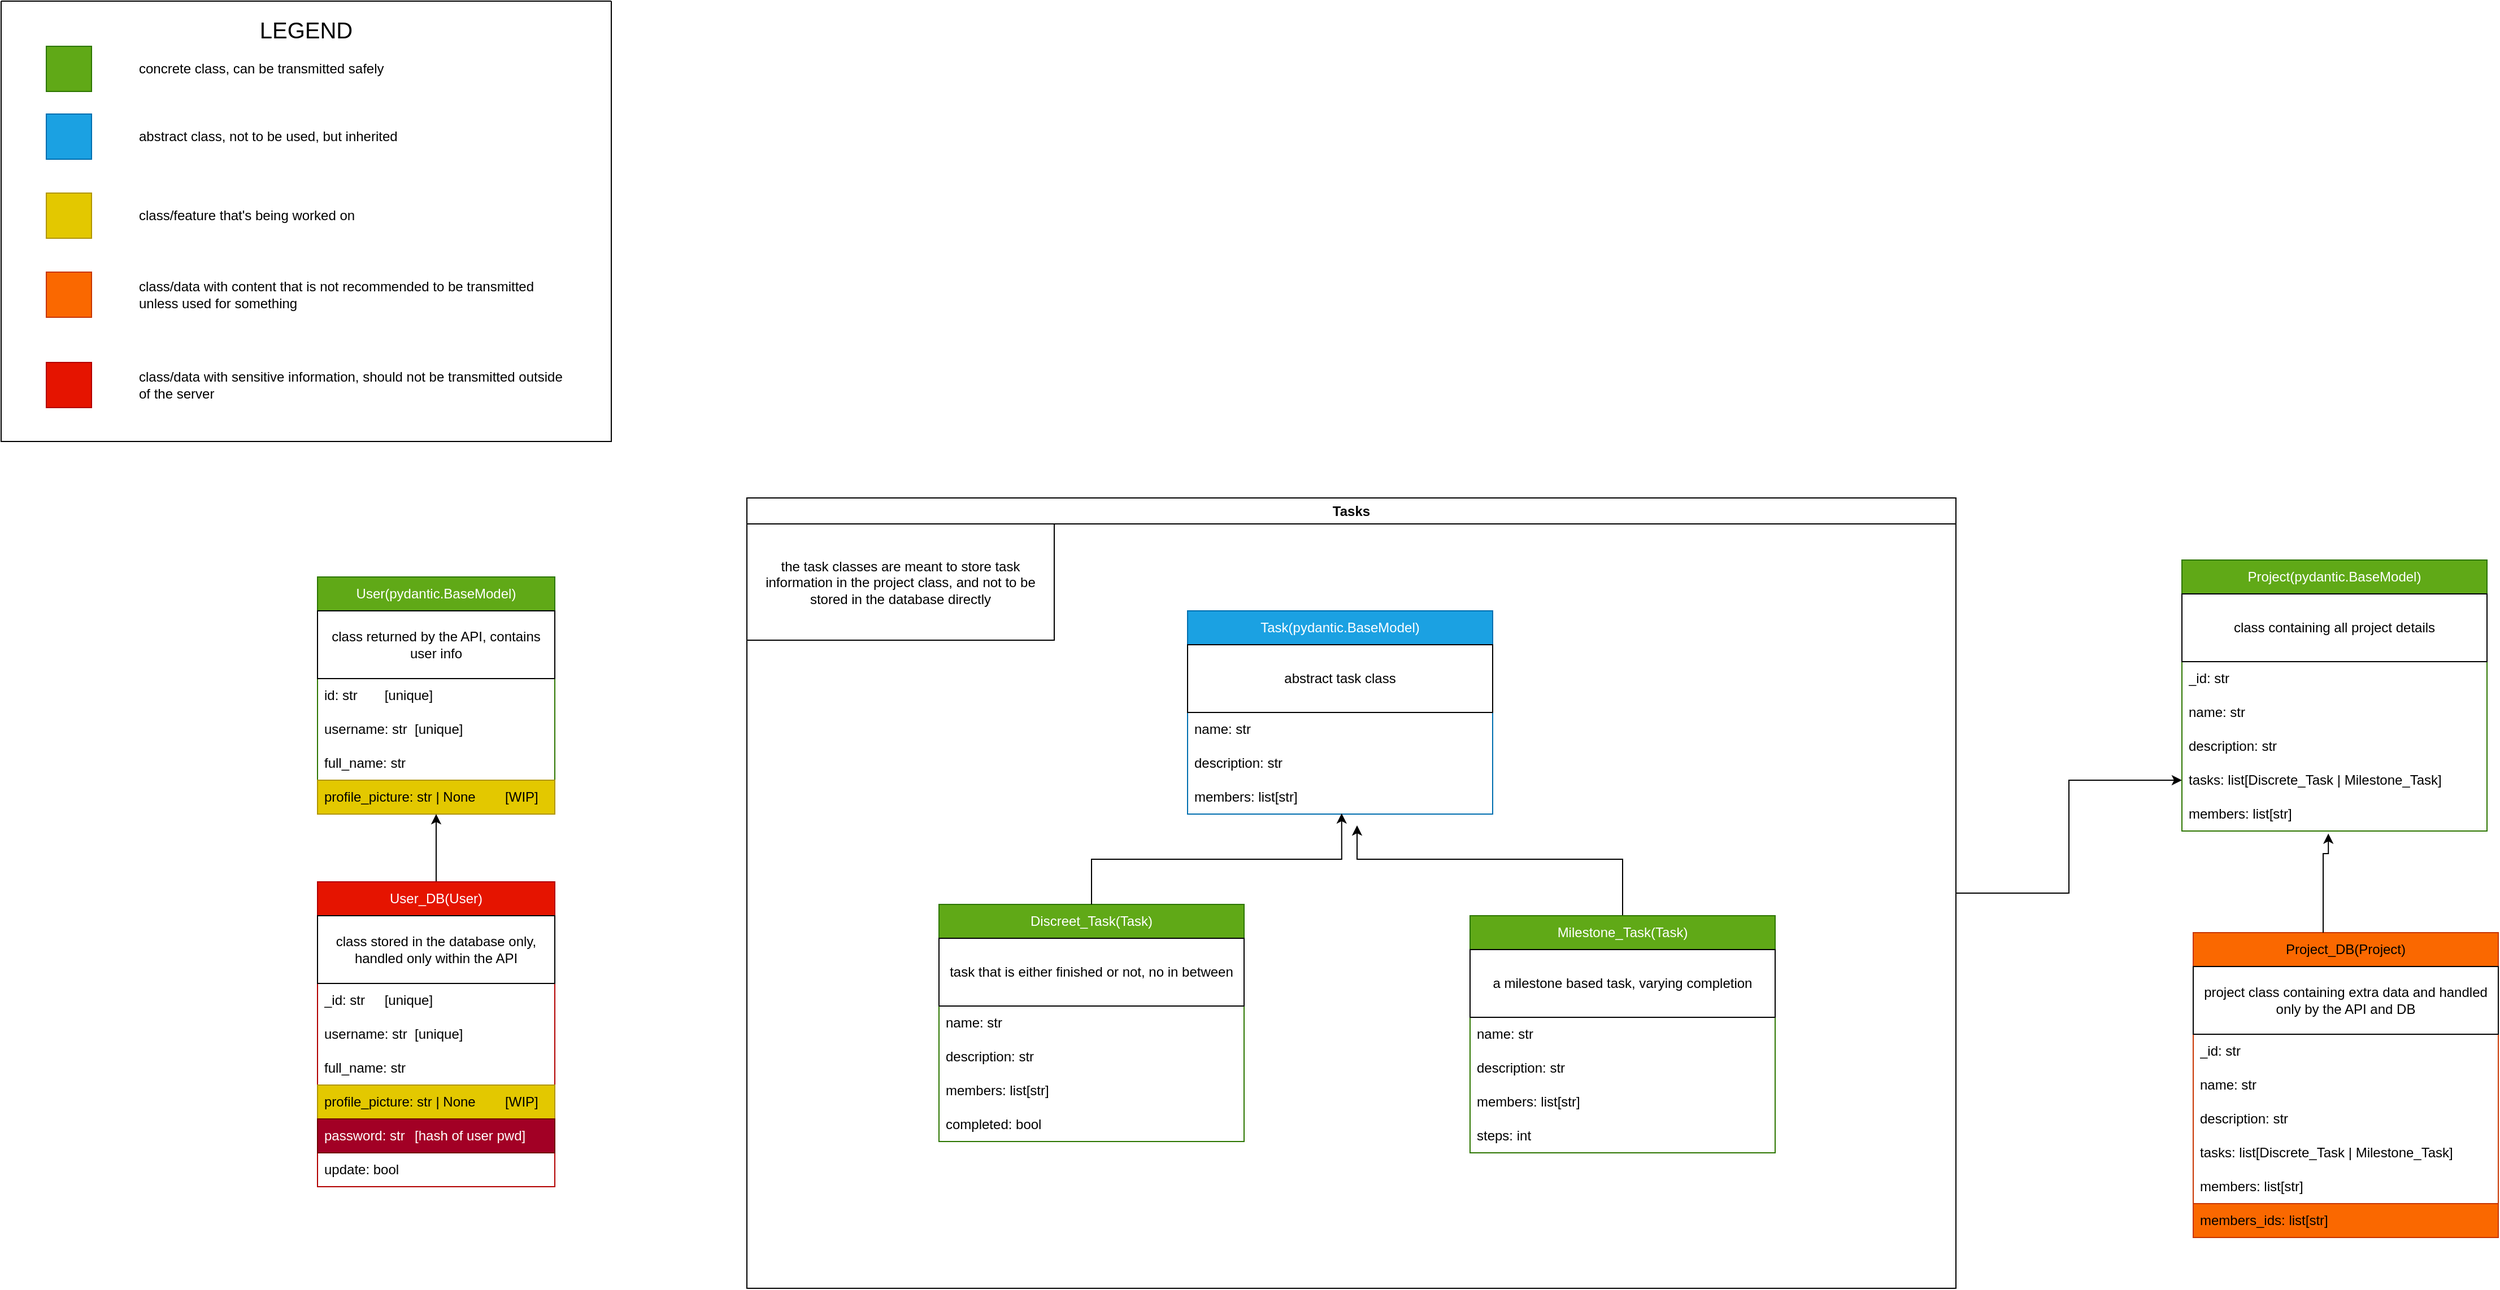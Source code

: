 <mxfile>
    <diagram name="Page-1" id="DlA_o81PhtzBPM63wzH7">
        <mxGraphModel dx="1754" dy="1269" grid="1" gridSize="10" guides="1" tooltips="1" connect="1" arrows="1" fold="1" page="0" pageScale="1" pageWidth="1169" pageHeight="827" math="0" shadow="0">
            <root>
                <mxCell id="0"/>
                <mxCell id="1" parent="0"/>
                <mxCell id="KGbFr2W1UHOio2lkcihP-109" style="edgeStyle=orthogonalEdgeStyle;rounded=0;orthogonalLoop=1;jettySize=auto;html=1;entryX=0;entryY=0.5;entryDx=0;entryDy=0;" parent="1" source="KGbFr2W1UHOio2lkcihP-46" target="KGbFr2W1UHOio2lkcihP-95" edge="1">
                    <mxGeometry relative="1" as="geometry"/>
                </mxCell>
                <mxCell id="KGbFr2W1UHOio2lkcihP-46" value="Tasks&lt;br&gt;" style="swimlane;whiteSpace=wrap;html=1;" parent="1" vertex="1">
                    <mxGeometry x="440" y="10" width="1070" height="700" as="geometry">
                        <mxRectangle x="460" y="20" width="140" height="30" as="alternateBounds"/>
                    </mxGeometry>
                </mxCell>
                <mxCell id="KGbFr2W1UHOio2lkcihP-26" value="Task(pydantic.BaseModel)" style="swimlane;fontStyle=0;childLayout=stackLayout;horizontal=1;startSize=30;horizontalStack=0;resizeParent=1;resizeParentMax=0;resizeLast=0;collapsible=1;marginBottom=0;whiteSpace=wrap;html=1;fillColor=#1ba1e2;fontColor=#ffffff;strokeColor=#006EAF;" parent="KGbFr2W1UHOio2lkcihP-46" vertex="1">
                    <mxGeometry x="390" y="100" width="270" height="180" as="geometry"/>
                </mxCell>
                <mxCell id="KGbFr2W1UHOio2lkcihP-30" value="abstract task class" style="rounded=0;whiteSpace=wrap;html=1;" parent="KGbFr2W1UHOio2lkcihP-26" vertex="1">
                    <mxGeometry y="30" width="270" height="60" as="geometry"/>
                </mxCell>
                <mxCell id="KGbFr2W1UHOio2lkcihP-27" value="name: str" style="text;strokeColor=none;fillColor=none;align=left;verticalAlign=middle;spacingLeft=4;spacingRight=4;overflow=hidden;points=[[0,0.5],[1,0.5]];portConstraint=eastwest;rotatable=0;whiteSpace=wrap;html=1;" parent="KGbFr2W1UHOio2lkcihP-26" vertex="1">
                    <mxGeometry y="90" width="270" height="30" as="geometry"/>
                </mxCell>
                <mxCell id="KGbFr2W1UHOio2lkcihP-28" value="description: str" style="text;strokeColor=none;fillColor=none;align=left;verticalAlign=middle;spacingLeft=4;spacingRight=4;overflow=hidden;points=[[0,0.5],[1,0.5]];portConstraint=eastwest;rotatable=0;whiteSpace=wrap;html=1;" parent="KGbFr2W1UHOio2lkcihP-26" vertex="1">
                    <mxGeometry y="120" width="270" height="30" as="geometry"/>
                </mxCell>
                <mxCell id="KGbFr2W1UHOio2lkcihP-31" value="members: list[str]" style="text;strokeColor=none;fillColor=none;align=left;verticalAlign=middle;spacingLeft=4;spacingRight=4;overflow=hidden;points=[[0,0.5],[1,0.5]];portConstraint=eastwest;rotatable=0;whiteSpace=wrap;html=1;" parent="KGbFr2W1UHOio2lkcihP-26" vertex="1">
                    <mxGeometry y="150" width="270" height="30" as="geometry"/>
                </mxCell>
                <mxCell id="KGbFr2W1UHOio2lkcihP-32" value="Discreet_Task(Task)" style="swimlane;fontStyle=0;childLayout=stackLayout;horizontal=1;startSize=30;horizontalStack=0;resizeParent=1;resizeParentMax=0;resizeLast=0;collapsible=1;marginBottom=0;whiteSpace=wrap;html=1;fillColor=#60a917;strokeColor=#2D7600;fontColor=#ffffff;" parent="KGbFr2W1UHOio2lkcihP-46" vertex="1">
                    <mxGeometry x="170" y="360" width="270" height="210" as="geometry"/>
                </mxCell>
                <mxCell id="KGbFr2W1UHOio2lkcihP-33" value="task that is either finished or not, no in between" style="rounded=0;whiteSpace=wrap;html=1;" parent="KGbFr2W1UHOio2lkcihP-32" vertex="1">
                    <mxGeometry y="30" width="270" height="60" as="geometry"/>
                </mxCell>
                <mxCell id="KGbFr2W1UHOio2lkcihP-34" value="name: str" style="text;strokeColor=none;fillColor=none;align=left;verticalAlign=middle;spacingLeft=4;spacingRight=4;overflow=hidden;points=[[0,0.5],[1,0.5]];portConstraint=eastwest;rotatable=0;whiteSpace=wrap;html=1;" parent="KGbFr2W1UHOio2lkcihP-32" vertex="1">
                    <mxGeometry y="90" width="270" height="30" as="geometry"/>
                </mxCell>
                <mxCell id="KGbFr2W1UHOio2lkcihP-35" value="description: str" style="text;strokeColor=none;fillColor=none;align=left;verticalAlign=middle;spacingLeft=4;spacingRight=4;overflow=hidden;points=[[0,0.5],[1,0.5]];portConstraint=eastwest;rotatable=0;whiteSpace=wrap;html=1;" parent="KGbFr2W1UHOio2lkcihP-32" vertex="1">
                    <mxGeometry y="120" width="270" height="30" as="geometry"/>
                </mxCell>
                <mxCell id="KGbFr2W1UHOio2lkcihP-36" value="members: list[str]" style="text;strokeColor=none;fillColor=none;align=left;verticalAlign=middle;spacingLeft=4;spacingRight=4;overflow=hidden;points=[[0,0.5],[1,0.5]];portConstraint=eastwest;rotatable=0;whiteSpace=wrap;html=1;" parent="KGbFr2W1UHOio2lkcihP-32" vertex="1">
                    <mxGeometry y="150" width="270" height="30" as="geometry"/>
                </mxCell>
                <mxCell id="KGbFr2W1UHOio2lkcihP-37" value="completed: bool" style="text;strokeColor=none;fillColor=none;align=left;verticalAlign=middle;spacingLeft=4;spacingRight=4;overflow=hidden;points=[[0,0.5],[1,0.5]];portConstraint=eastwest;rotatable=0;whiteSpace=wrap;html=1;" parent="KGbFr2W1UHOio2lkcihP-32" vertex="1">
                    <mxGeometry y="180" width="270" height="30" as="geometry"/>
                </mxCell>
                <mxCell id="KGbFr2W1UHOio2lkcihP-45" style="edgeStyle=orthogonalEdgeStyle;rounded=0;orthogonalLoop=1;jettySize=auto;html=1;" parent="KGbFr2W1UHOio2lkcihP-46" source="KGbFr2W1UHOio2lkcihP-38" edge="1">
                    <mxGeometry relative="1" as="geometry">
                        <mxPoint x="540" y="290" as="targetPoint"/>
                        <Array as="points">
                            <mxPoint x="775" y="320"/>
                            <mxPoint x="540" y="320"/>
                        </Array>
                    </mxGeometry>
                </mxCell>
                <mxCell id="KGbFr2W1UHOio2lkcihP-38" value="Milestone_Task(Task)" style="swimlane;fontStyle=0;childLayout=stackLayout;horizontal=1;startSize=30;horizontalStack=0;resizeParent=1;resizeParentMax=0;resizeLast=0;collapsible=1;marginBottom=0;whiteSpace=wrap;html=1;fillColor=#60a917;strokeColor=#2D7600;fontColor=#ffffff;" parent="KGbFr2W1UHOio2lkcihP-46" vertex="1">
                    <mxGeometry x="640" y="370" width="270" height="210" as="geometry"/>
                </mxCell>
                <mxCell id="KGbFr2W1UHOio2lkcihP-39" value="a milestone based task, varying completion" style="rounded=0;whiteSpace=wrap;html=1;" parent="KGbFr2W1UHOio2lkcihP-38" vertex="1">
                    <mxGeometry y="30" width="270" height="60" as="geometry"/>
                </mxCell>
                <mxCell id="KGbFr2W1UHOio2lkcihP-40" value="name: str" style="text;strokeColor=none;fillColor=none;align=left;verticalAlign=middle;spacingLeft=4;spacingRight=4;overflow=hidden;points=[[0,0.5],[1,0.5]];portConstraint=eastwest;rotatable=0;whiteSpace=wrap;html=1;" parent="KGbFr2W1UHOio2lkcihP-38" vertex="1">
                    <mxGeometry y="90" width="270" height="30" as="geometry"/>
                </mxCell>
                <mxCell id="KGbFr2W1UHOio2lkcihP-41" value="description: str" style="text;strokeColor=none;fillColor=none;align=left;verticalAlign=middle;spacingLeft=4;spacingRight=4;overflow=hidden;points=[[0,0.5],[1,0.5]];portConstraint=eastwest;rotatable=0;whiteSpace=wrap;html=1;" parent="KGbFr2W1UHOio2lkcihP-38" vertex="1">
                    <mxGeometry y="120" width="270" height="30" as="geometry"/>
                </mxCell>
                <mxCell id="KGbFr2W1UHOio2lkcihP-42" value="members: list[str]" style="text;strokeColor=none;fillColor=none;align=left;verticalAlign=middle;spacingLeft=4;spacingRight=4;overflow=hidden;points=[[0,0.5],[1,0.5]];portConstraint=eastwest;rotatable=0;whiteSpace=wrap;html=1;" parent="KGbFr2W1UHOio2lkcihP-38" vertex="1">
                    <mxGeometry y="150" width="270" height="30" as="geometry"/>
                </mxCell>
                <mxCell id="KGbFr2W1UHOio2lkcihP-43" value="steps: int" style="text;strokeColor=none;fillColor=none;align=left;verticalAlign=middle;spacingLeft=4;spacingRight=4;overflow=hidden;points=[[0,0.5],[1,0.5]];portConstraint=eastwest;rotatable=0;whiteSpace=wrap;html=1;" parent="KGbFr2W1UHOio2lkcihP-38" vertex="1">
                    <mxGeometry y="180" width="270" height="30" as="geometry"/>
                </mxCell>
                <mxCell id="KGbFr2W1UHOio2lkcihP-44" style="edgeStyle=orthogonalEdgeStyle;rounded=0;orthogonalLoop=1;jettySize=auto;html=1;entryX=0.505;entryY=0.978;entryDx=0;entryDy=0;entryPerimeter=0;" parent="KGbFr2W1UHOio2lkcihP-46" source="KGbFr2W1UHOio2lkcihP-32" target="KGbFr2W1UHOio2lkcihP-31" edge="1">
                    <mxGeometry relative="1" as="geometry"/>
                </mxCell>
                <mxCell id="KGbFr2W1UHOio2lkcihP-47" value="the task classes are meant to store task information in the project class, and not to be stored in the database directly" style="rounded=0;whiteSpace=wrap;html=1;" parent="KGbFr2W1UHOio2lkcihP-46" vertex="1">
                    <mxGeometry y="23" width="272" height="103" as="geometry"/>
                </mxCell>
                <mxCell id="KGbFr2W1UHOio2lkcihP-9" value="User(pydantic.BaseModel)" style="swimlane;fontStyle=0;childLayout=stackLayout;horizontal=1;startSize=30;horizontalStack=0;resizeParent=1;resizeParentMax=0;resizeLast=0;collapsible=1;marginBottom=0;whiteSpace=wrap;html=1;fillColor=#60a917;fontColor=#ffffff;strokeColor=#2D7600;" parent="1" vertex="1">
                    <mxGeometry x="60" y="80" width="210" height="210" as="geometry"/>
                </mxCell>
                <mxCell id="KGbFr2W1UHOio2lkcihP-20" value="class returned by the API, contains user info" style="rounded=0;whiteSpace=wrap;html=1;" parent="KGbFr2W1UHOio2lkcihP-9" vertex="1">
                    <mxGeometry y="30" width="210" height="60" as="geometry"/>
                </mxCell>
                <mxCell id="KGbFr2W1UHOio2lkcihP-14" value="id: str&lt;span style=&quot;white-space: pre;&quot;&gt;&#9;&lt;/span&gt;[unique]" style="text;strokeColor=none;fillColor=none;align=left;verticalAlign=middle;spacingLeft=4;spacingRight=4;overflow=hidden;points=[[0,0.5],[1,0.5]];portConstraint=eastwest;rotatable=0;whiteSpace=wrap;html=1;" parent="KGbFr2W1UHOio2lkcihP-9" vertex="1">
                    <mxGeometry y="90" width="210" height="30" as="geometry"/>
                </mxCell>
                <mxCell id="KGbFr2W1UHOio2lkcihP-10" value="username: str&lt;span style=&quot;white-space: pre;&quot;&gt;&#9;&lt;/span&gt;[unique]" style="text;strokeColor=none;fillColor=none;align=left;verticalAlign=middle;spacingLeft=4;spacingRight=4;overflow=hidden;points=[[0,0.5],[1,0.5]];portConstraint=eastwest;rotatable=0;whiteSpace=wrap;html=1;" parent="KGbFr2W1UHOio2lkcihP-9" vertex="1">
                    <mxGeometry y="120" width="210" height="30" as="geometry"/>
                </mxCell>
                <mxCell id="KGbFr2W1UHOio2lkcihP-11" value="full_name: str" style="text;strokeColor=none;fillColor=none;align=left;verticalAlign=middle;spacingLeft=4;spacingRight=4;overflow=hidden;points=[[0,0.5],[1,0.5]];portConstraint=eastwest;rotatable=0;whiteSpace=wrap;html=1;" parent="KGbFr2W1UHOio2lkcihP-9" vertex="1">
                    <mxGeometry y="150" width="210" height="30" as="geometry"/>
                </mxCell>
                <mxCell id="KGbFr2W1UHOio2lkcihP-12" value="profile_picture: str | None&lt;span style=&quot;white-space: pre;&quot;&gt;&#9;&lt;/span&gt;[WIP]" style="text;strokeColor=#B09500;fillColor=#e3c800;align=left;verticalAlign=middle;spacingLeft=4;spacingRight=4;overflow=hidden;points=[[0,0.5],[1,0.5]];portConstraint=eastwest;rotatable=0;whiteSpace=wrap;html=1;fontColor=#000000;" parent="KGbFr2W1UHOio2lkcihP-9" vertex="1">
                    <mxGeometry y="180" width="210" height="30" as="geometry"/>
                </mxCell>
                <mxCell id="KGbFr2W1UHOio2lkcihP-25" style="edgeStyle=orthogonalEdgeStyle;rounded=0;orthogonalLoop=1;jettySize=auto;html=1;entryX=0.5;entryY=1;entryDx=0;entryDy=0;" parent="1" source="KGbFr2W1UHOio2lkcihP-15" target="KGbFr2W1UHOio2lkcihP-9" edge="1">
                    <mxGeometry relative="1" as="geometry"/>
                </mxCell>
                <mxCell id="KGbFr2W1UHOio2lkcihP-15" value="User_DB(User)" style="swimlane;fontStyle=0;childLayout=stackLayout;horizontal=1;startSize=30;horizontalStack=0;resizeParent=1;resizeParentMax=0;resizeLast=0;collapsible=1;marginBottom=0;whiteSpace=wrap;html=1;fillColor=#e51400;fontColor=#ffffff;strokeColor=#B20000;" parent="1" vertex="1">
                    <mxGeometry x="60" y="350" width="210" height="270" as="geometry"/>
                </mxCell>
                <mxCell id="KGbFr2W1UHOio2lkcihP-21" value="class stored in the database only, handled only within the API" style="rounded=0;whiteSpace=wrap;html=1;" parent="KGbFr2W1UHOio2lkcihP-15" vertex="1">
                    <mxGeometry y="30" width="210" height="60" as="geometry"/>
                </mxCell>
                <mxCell id="KGbFr2W1UHOio2lkcihP-16" value="_id: str&lt;span style=&quot;white-space: pre;&quot;&gt;&#9;&lt;/span&gt;[unique]" style="text;strokeColor=none;fillColor=none;align=left;verticalAlign=middle;spacingLeft=4;spacingRight=4;overflow=hidden;points=[[0,0.5],[1,0.5]];portConstraint=eastwest;rotatable=0;whiteSpace=wrap;html=1;" parent="KGbFr2W1UHOio2lkcihP-15" vertex="1">
                    <mxGeometry y="90" width="210" height="30" as="geometry"/>
                </mxCell>
                <mxCell id="KGbFr2W1UHOio2lkcihP-17" value="username: str&lt;span style=&quot;white-space: pre;&quot;&gt;&#9;&lt;/span&gt;[unique]" style="text;strokeColor=none;fillColor=none;align=left;verticalAlign=middle;spacingLeft=4;spacingRight=4;overflow=hidden;points=[[0,0.5],[1,0.5]];portConstraint=eastwest;rotatable=0;whiteSpace=wrap;html=1;" parent="KGbFr2W1UHOio2lkcihP-15" vertex="1">
                    <mxGeometry y="120" width="210" height="30" as="geometry"/>
                </mxCell>
                <mxCell id="KGbFr2W1UHOio2lkcihP-18" value="full_name: str" style="text;strokeColor=none;fillColor=none;align=left;verticalAlign=middle;spacingLeft=4;spacingRight=4;overflow=hidden;points=[[0,0.5],[1,0.5]];portConstraint=eastwest;rotatable=0;whiteSpace=wrap;html=1;" parent="KGbFr2W1UHOio2lkcihP-15" vertex="1">
                    <mxGeometry y="150" width="210" height="30" as="geometry"/>
                </mxCell>
                <mxCell id="KGbFr2W1UHOio2lkcihP-19" value="profile_picture: str | None&lt;span style=&quot;white-space: pre;&quot;&gt;&#9;&lt;/span&gt;[WIP]" style="text;align=left;verticalAlign=middle;spacingLeft=4;spacingRight=4;overflow=hidden;points=[[0,0.5],[1,0.5]];portConstraint=eastwest;rotatable=0;whiteSpace=wrap;html=1;fillColor=#e3c800;strokeColor=#B09500;fontColor=#000000;" parent="KGbFr2W1UHOio2lkcihP-15" vertex="1">
                    <mxGeometry y="180" width="210" height="30" as="geometry"/>
                </mxCell>
                <mxCell id="KGbFr2W1UHOio2lkcihP-23" value="password: str&lt;span style=&quot;white-space: pre;&quot;&gt;&#9;&lt;/span&gt;[hash of user pwd]" style="text;strokeColor=#6F0000;fillColor=#a20025;align=left;verticalAlign=middle;spacingLeft=4;spacingRight=4;overflow=hidden;points=[[0,0.5],[1,0.5]];portConstraint=eastwest;rotatable=0;whiteSpace=wrap;html=1;fontColor=#ffffff;" parent="KGbFr2W1UHOio2lkcihP-15" vertex="1">
                    <mxGeometry y="210" width="210" height="30" as="geometry"/>
                </mxCell>
                <mxCell id="KGbFr2W1UHOio2lkcihP-98" value="update: bool" style="text;strokeColor=none;fillColor=none;align=left;verticalAlign=middle;spacingLeft=4;spacingRight=4;overflow=hidden;points=[[0,0.5],[1,0.5]];portConstraint=eastwest;rotatable=0;whiteSpace=wrap;html=1;" parent="KGbFr2W1UHOio2lkcihP-15" vertex="1">
                    <mxGeometry y="240" width="210" height="30" as="geometry"/>
                </mxCell>
                <mxCell id="KGbFr2W1UHOio2lkcihP-90" value="Project(pydantic.BaseModel)" style="swimlane;fontStyle=0;childLayout=stackLayout;horizontal=1;startSize=30;horizontalStack=0;resizeParent=1;resizeParentMax=0;resizeLast=0;collapsible=1;marginBottom=0;whiteSpace=wrap;html=1;fillColor=#60a917;strokeColor=#2D7600;fontColor=#ffffff;" parent="1" vertex="1">
                    <mxGeometry x="1710" y="65" width="270" height="240" as="geometry"/>
                </mxCell>
                <mxCell id="KGbFr2W1UHOio2lkcihP-91" value="class containing all project details" style="rounded=0;whiteSpace=wrap;html=1;" parent="KGbFr2W1UHOio2lkcihP-90" vertex="1">
                    <mxGeometry y="30" width="270" height="60" as="geometry"/>
                </mxCell>
                <mxCell id="KGbFr2W1UHOio2lkcihP-97" value="_id: str" style="text;strokeColor=none;fillColor=none;align=left;verticalAlign=middle;spacingLeft=4;spacingRight=4;overflow=hidden;points=[[0,0.5],[1,0.5]];portConstraint=eastwest;rotatable=0;whiteSpace=wrap;html=1;" parent="KGbFr2W1UHOio2lkcihP-90" vertex="1">
                    <mxGeometry y="90" width="270" height="30" as="geometry"/>
                </mxCell>
                <mxCell id="KGbFr2W1UHOio2lkcihP-92" value="name: str" style="text;strokeColor=none;fillColor=none;align=left;verticalAlign=middle;spacingLeft=4;spacingRight=4;overflow=hidden;points=[[0,0.5],[1,0.5]];portConstraint=eastwest;rotatable=0;whiteSpace=wrap;html=1;" parent="KGbFr2W1UHOio2lkcihP-90" vertex="1">
                    <mxGeometry y="120" width="270" height="30" as="geometry"/>
                </mxCell>
                <mxCell id="KGbFr2W1UHOio2lkcihP-93" value="description: str" style="text;strokeColor=none;fillColor=none;align=left;verticalAlign=middle;spacingLeft=4;spacingRight=4;overflow=hidden;points=[[0,0.5],[1,0.5]];portConstraint=eastwest;rotatable=0;whiteSpace=wrap;html=1;" parent="KGbFr2W1UHOio2lkcihP-90" vertex="1">
                    <mxGeometry y="150" width="270" height="30" as="geometry"/>
                </mxCell>
                <mxCell id="KGbFr2W1UHOio2lkcihP-95" value="tasks: list[Discrete_Task | Milestone_Task]" style="text;strokeColor=none;fillColor=none;align=left;verticalAlign=middle;spacingLeft=4;spacingRight=4;overflow=hidden;points=[[0,0.5],[1,0.5]];portConstraint=eastwest;rotatable=0;whiteSpace=wrap;html=1;" parent="KGbFr2W1UHOio2lkcihP-90" vertex="1">
                    <mxGeometry y="180" width="270" height="30" as="geometry"/>
                </mxCell>
                <mxCell id="KGbFr2W1UHOio2lkcihP-94" value="members: list[str]" style="text;strokeColor=none;fillColor=none;align=left;verticalAlign=middle;spacingLeft=4;spacingRight=4;overflow=hidden;points=[[0,0.5],[1,0.5]];portConstraint=eastwest;rotatable=0;whiteSpace=wrap;html=1;" parent="KGbFr2W1UHOio2lkcihP-90" vertex="1">
                    <mxGeometry y="210" width="270" height="30" as="geometry"/>
                </mxCell>
                <mxCell id="KGbFr2W1UHOio2lkcihP-99" value="Project_DB(Project)" style="swimlane;fontStyle=0;childLayout=stackLayout;horizontal=1;startSize=30;horizontalStack=0;resizeParent=1;resizeParentMax=0;resizeLast=0;collapsible=1;marginBottom=0;whiteSpace=wrap;html=1;fillColor=#fa6800;strokeColor=#C73500;fontColor=#000000;" parent="1" vertex="1">
                    <mxGeometry x="1720" y="395" width="270" height="270" as="geometry"/>
                </mxCell>
                <mxCell id="KGbFr2W1UHOio2lkcihP-100" value="project class containing extra data and handled only by the API and DB" style="rounded=0;whiteSpace=wrap;html=1;" parent="KGbFr2W1UHOio2lkcihP-99" vertex="1">
                    <mxGeometry y="30" width="270" height="60" as="geometry"/>
                </mxCell>
                <mxCell id="KGbFr2W1UHOio2lkcihP-101" value="_id: str" style="text;strokeColor=none;fillColor=none;align=left;verticalAlign=middle;spacingLeft=4;spacingRight=4;overflow=hidden;points=[[0,0.5],[1,0.5]];portConstraint=eastwest;rotatable=0;whiteSpace=wrap;html=1;" parent="KGbFr2W1UHOio2lkcihP-99" vertex="1">
                    <mxGeometry y="90" width="270" height="30" as="geometry"/>
                </mxCell>
                <mxCell id="KGbFr2W1UHOio2lkcihP-102" value="name: str" style="text;strokeColor=none;fillColor=none;align=left;verticalAlign=middle;spacingLeft=4;spacingRight=4;overflow=hidden;points=[[0,0.5],[1,0.5]];portConstraint=eastwest;rotatable=0;whiteSpace=wrap;html=1;" parent="KGbFr2W1UHOio2lkcihP-99" vertex="1">
                    <mxGeometry y="120" width="270" height="30" as="geometry"/>
                </mxCell>
                <mxCell id="KGbFr2W1UHOio2lkcihP-103" value="description: str" style="text;strokeColor=none;fillColor=none;align=left;verticalAlign=middle;spacingLeft=4;spacingRight=4;overflow=hidden;points=[[0,0.5],[1,0.5]];portConstraint=eastwest;rotatable=0;whiteSpace=wrap;html=1;" parent="KGbFr2W1UHOio2lkcihP-99" vertex="1">
                    <mxGeometry y="150" width="270" height="30" as="geometry"/>
                </mxCell>
                <mxCell id="KGbFr2W1UHOio2lkcihP-104" value="tasks: list[Discrete_Task | Milestone_Task]" style="text;strokeColor=none;fillColor=none;align=left;verticalAlign=middle;spacingLeft=4;spacingRight=4;overflow=hidden;points=[[0,0.5],[1,0.5]];portConstraint=eastwest;rotatable=0;whiteSpace=wrap;html=1;" parent="KGbFr2W1UHOio2lkcihP-99" vertex="1">
                    <mxGeometry y="180" width="270" height="30" as="geometry"/>
                </mxCell>
                <mxCell id="KGbFr2W1UHOio2lkcihP-105" value="members: list[str]" style="text;strokeColor=none;fillColor=none;align=left;verticalAlign=middle;spacingLeft=4;spacingRight=4;overflow=hidden;points=[[0,0.5],[1,0.5]];portConstraint=eastwest;rotatable=0;whiteSpace=wrap;html=1;" parent="KGbFr2W1UHOio2lkcihP-99" vertex="1">
                    <mxGeometry y="210" width="270" height="30" as="geometry"/>
                </mxCell>
                <mxCell id="KGbFr2W1UHOio2lkcihP-106" value="members_ids: list[str]" style="text;strokeColor=#C73500;fillColor=#fa6800;align=left;verticalAlign=middle;spacingLeft=4;spacingRight=4;overflow=hidden;points=[[0,0.5],[1,0.5]];portConstraint=eastwest;rotatable=0;whiteSpace=wrap;html=1;fontColor=#000000;" parent="KGbFr2W1UHOio2lkcihP-99" vertex="1">
                    <mxGeometry y="240" width="270" height="30" as="geometry"/>
                </mxCell>
                <mxCell id="KGbFr2W1UHOio2lkcihP-107" style="edgeStyle=orthogonalEdgeStyle;rounded=0;orthogonalLoop=1;jettySize=auto;html=1;entryX=0.48;entryY=1.074;entryDx=0;entryDy=0;entryPerimeter=0;" parent="1" source="KGbFr2W1UHOio2lkcihP-99" target="KGbFr2W1UHOio2lkcihP-94" edge="1">
                    <mxGeometry relative="1" as="geometry">
                        <Array as="points">
                            <mxPoint x="1835" y="325"/>
                            <mxPoint x="1840" y="325"/>
                        </Array>
                    </mxGeometry>
                </mxCell>
                <mxCell id="KGbFr2W1UHOio2lkcihP-115" value="" style="swimlane;startSize=0;" parent="1" vertex="1">
                    <mxGeometry x="-220" y="-430" width="540" height="390" as="geometry"/>
                </mxCell>
                <mxCell id="KGbFr2W1UHOio2lkcihP-110" value="" style="rounded=0;whiteSpace=wrap;html=1;fillColor=#60a917;fontColor=#ffffff;strokeColor=#2D7600;" parent="KGbFr2W1UHOio2lkcihP-115" vertex="1">
                    <mxGeometry x="40" y="40" width="40" height="40" as="geometry"/>
                </mxCell>
                <mxCell id="KGbFr2W1UHOio2lkcihP-111" value="" style="rounded=0;whiteSpace=wrap;html=1;fillColor=#1ba1e2;fontColor=#ffffff;strokeColor=#006EAF;" parent="KGbFr2W1UHOio2lkcihP-115" vertex="1">
                    <mxGeometry x="40" y="100" width="40" height="40" as="geometry"/>
                </mxCell>
                <mxCell id="KGbFr2W1UHOio2lkcihP-112" value="" style="rounded=0;whiteSpace=wrap;html=1;fillColor=#e3c800;fontColor=#000000;strokeColor=#B09500;" parent="KGbFr2W1UHOio2lkcihP-115" vertex="1">
                    <mxGeometry x="40" y="170" width="40" height="40" as="geometry"/>
                </mxCell>
                <mxCell id="KGbFr2W1UHOio2lkcihP-113" value="" style="rounded=0;whiteSpace=wrap;html=1;fillColor=#fa6800;fontColor=#000000;strokeColor=#C73500;" parent="KGbFr2W1UHOio2lkcihP-115" vertex="1">
                    <mxGeometry x="40" y="240" width="40" height="40" as="geometry"/>
                </mxCell>
                <mxCell id="KGbFr2W1UHOio2lkcihP-114" value="" style="rounded=0;whiteSpace=wrap;html=1;fillColor=#e51400;fontColor=#ffffff;strokeColor=#B20000;" parent="KGbFr2W1UHOio2lkcihP-115" vertex="1">
                    <mxGeometry x="40" y="320" width="40" height="40" as="geometry"/>
                </mxCell>
                <mxCell id="KGbFr2W1UHOio2lkcihP-116" value="&lt;font style=&quot;font-size: 20px;&quot;&gt;LEGEND&lt;/font&gt;" style="text;html=1;strokeColor=none;fillColor=none;align=center;verticalAlign=middle;whiteSpace=wrap;rounded=0;" parent="KGbFr2W1UHOio2lkcihP-115" vertex="1">
                    <mxGeometry x="225" y="10" width="90" height="30" as="geometry"/>
                </mxCell>
                <mxCell id="KGbFr2W1UHOio2lkcihP-117" value="concrete class, can be transmitted safely" style="text;html=1;strokeColor=none;fillColor=none;align=left;verticalAlign=middle;whiteSpace=wrap;rounded=0;" parent="KGbFr2W1UHOio2lkcihP-115" vertex="1">
                    <mxGeometry x="120" y="45" width="380" height="30" as="geometry"/>
                </mxCell>
                <mxCell id="KGbFr2W1UHOio2lkcihP-118" value="abstract class, not to be used, but inherited" style="text;html=1;strokeColor=none;fillColor=none;align=left;verticalAlign=middle;whiteSpace=wrap;rounded=0;" parent="KGbFr2W1UHOio2lkcihP-115" vertex="1">
                    <mxGeometry x="120" y="105" width="380" height="30" as="geometry"/>
                </mxCell>
                <mxCell id="KGbFr2W1UHOio2lkcihP-119" value="class/feature that's being worked on" style="text;html=1;strokeColor=none;fillColor=none;align=left;verticalAlign=middle;whiteSpace=wrap;rounded=0;" parent="KGbFr2W1UHOio2lkcihP-115" vertex="1">
                    <mxGeometry x="120" y="175" width="380" height="30" as="geometry"/>
                </mxCell>
                <mxCell id="KGbFr2W1UHOio2lkcihP-120" value="class/data with content that is not recommended to be transmitted unless used for something" style="text;html=1;strokeColor=none;fillColor=none;align=left;verticalAlign=middle;whiteSpace=wrap;rounded=0;" parent="KGbFr2W1UHOio2lkcihP-115" vertex="1">
                    <mxGeometry x="120" y="245" width="380" height="30" as="geometry"/>
                </mxCell>
                <mxCell id="KGbFr2W1UHOio2lkcihP-121" value="class/data with sensitive information, should not be transmitted outside of the server" style="text;html=1;strokeColor=none;fillColor=none;align=left;verticalAlign=middle;whiteSpace=wrap;rounded=0;" parent="KGbFr2W1UHOio2lkcihP-115" vertex="1">
                    <mxGeometry x="120" y="325" width="380" height="30" as="geometry"/>
                </mxCell>
            </root>
        </mxGraphModel>
    </diagram>
</mxfile>